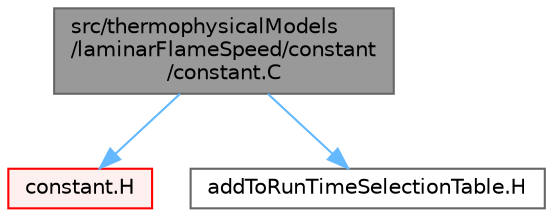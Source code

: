 digraph "src/thermophysicalModels/laminarFlameSpeed/constant/constant.C"
{
 // LATEX_PDF_SIZE
  bgcolor="transparent";
  edge [fontname=Helvetica,fontsize=10,labelfontname=Helvetica,labelfontsize=10];
  node [fontname=Helvetica,fontsize=10,shape=box,height=0.2,width=0.4];
  Node1 [id="Node000001",label="src/thermophysicalModels\l/laminarFlameSpeed/constant\l/constant.C",height=0.2,width=0.4,color="gray40", fillcolor="grey60", style="filled", fontcolor="black",tooltip=" "];
  Node1 -> Node2 [id="edge1_Node000001_Node000002",color="steelblue1",style="solid",tooltip=" "];
  Node2 [id="Node000002",label="constant.H",height=0.2,width=0.4,color="red", fillcolor="#FFF0F0", style="filled",URL="$src_2thermophysicalModels_2laminarFlameSpeed_2constant_2constant_8H.html",tooltip=" "];
  Node1 -> Node397 [id="edge2_Node000001_Node000397",color="steelblue1",style="solid",tooltip=" "];
  Node397 [id="Node000397",label="addToRunTimeSelectionTable.H",height=0.2,width=0.4,color="grey40", fillcolor="white", style="filled",URL="$addToRunTimeSelectionTable_8H.html",tooltip="Macros for easy insertion into run-time selection tables."];
}
